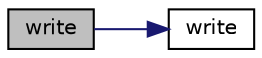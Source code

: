 digraph "write"
{
  bgcolor="transparent";
  edge [fontname="Helvetica",fontsize="10",labelfontname="Helvetica",labelfontsize="10"];
  node [fontname="Helvetica",fontsize="10",shape=record];
  rankdir="LR";
  Node934 [label="write",height=0.2,width=0.4,color="black", fillcolor="grey75", style="filled", fontcolor="black"];
  Node934 -> Node935 [color="midnightblue",fontsize="10",style="solid",fontname="Helvetica"];
  Node935 [label="write",height=0.2,width=0.4,color="black",URL="$a20072.html#a8f30b3c2179b03a7acf273e9dea43342"];
}
